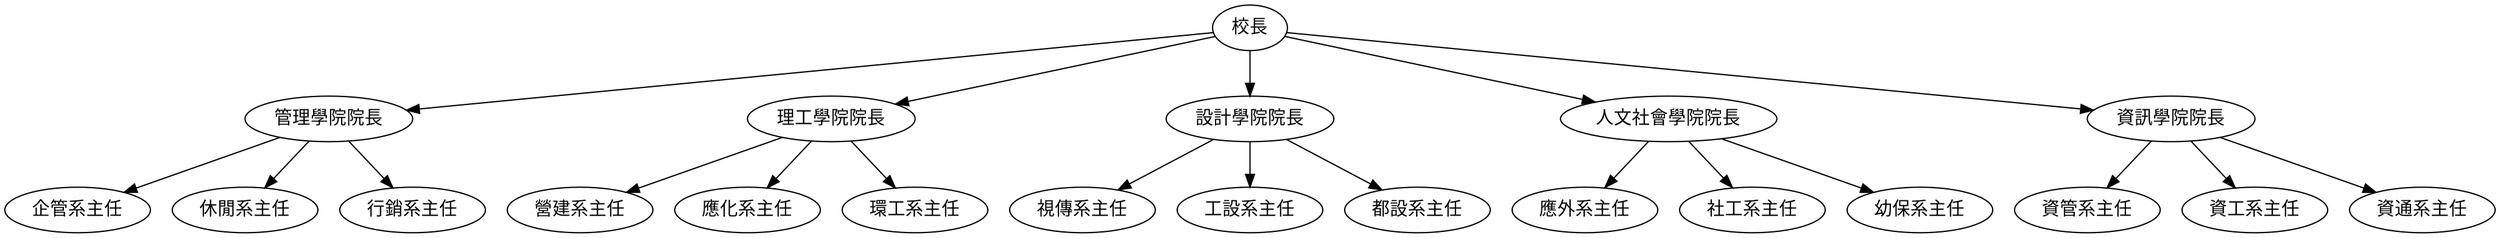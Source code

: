 // twopi -Tsvg hierarchy.dot -o hierarchy.svg
digraph "樹狀結構" {

    overlap = scale;

    principal [ label="校長" ];

    d_management [ label="管理學院院長" ];
	h_finance [ label="企管系主任" ];
	h_leisure [ label="休閒系主任" ];
	h_marketing [ label="行銷系主任" ];
    d_engineering [ label="理工學院院長" ];
	h_construction [ label="營建系主任" ];
	h_chemistry [ label="應化系主任" ];
	h_environment [ label="環工系主任" ];
    d_design [ label="設計學院院長" ];
	h_visual [ label="視傳系主任" ];
	h_industrial [ label="工設系主任" ];
	h_urban [ label="都設系主任" ];
    d_humanities [ label="人文社會學院院長" ];
	h_language [ label="應外系主任" ];
	h_social [ label="社工系主任" ];
	h_childhood [ label="幼保系主任" ];
    d_info [ label="資訊學院院長" ];
	h_im [ label="資管系主任" ];
	h_csie [ label="資工系主任" ];
	h_ice [ label="資通系主任" ];

    principal -> { d_management d_info d_engineering d_humanities d_design }
    d_management -> { h_finance h_leisure h_marketing }
    d_engineering -> { h_construction h_chemistry h_environment }
    d_design -> { h_visual h_industrial h_urban }
    d_humanities -> { h_language h_social h_childhood }
    d_info -> { h_im h_csie h_ice }
}

